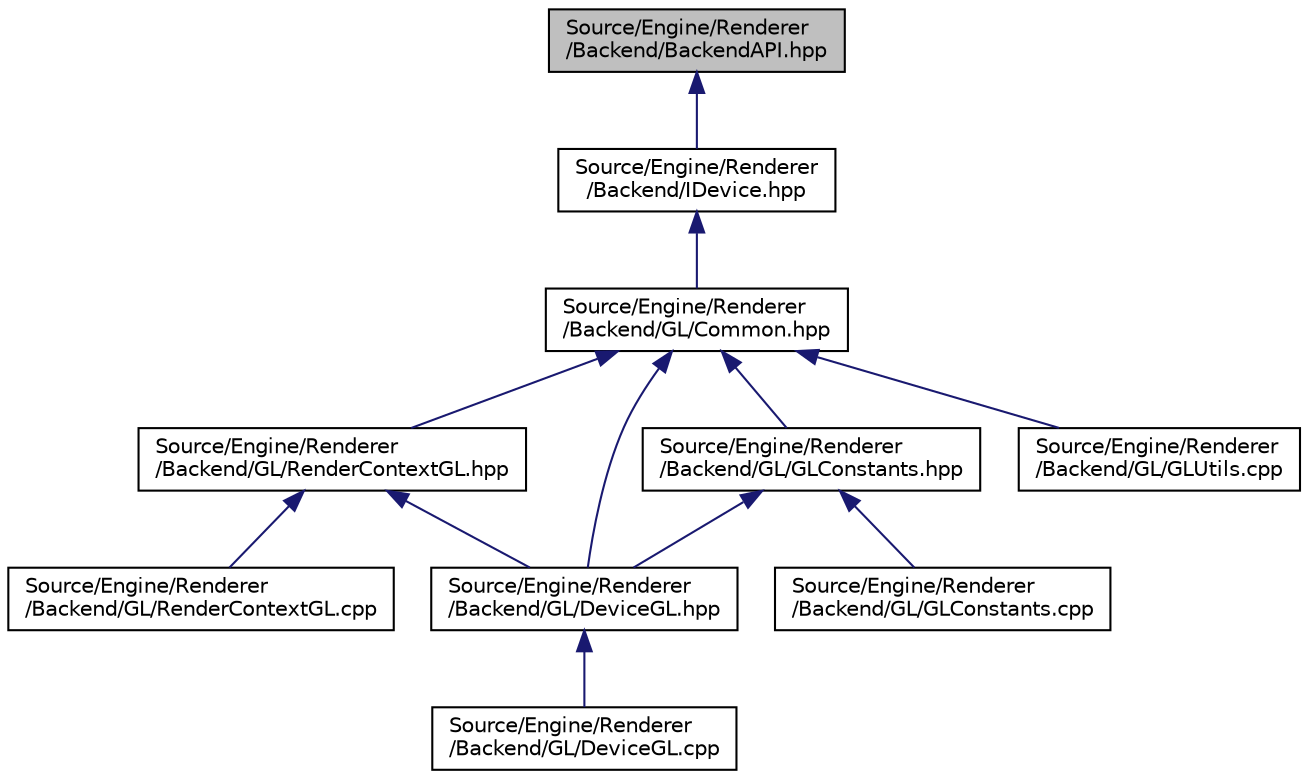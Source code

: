 digraph "Source/Engine/Renderer/Backend/BackendAPI.hpp"
{
  edge [fontname="Helvetica",fontsize="10",labelfontname="Helvetica",labelfontsize="10"];
  node [fontname="Helvetica",fontsize="10",shape=record];
  Node1 [label="Source/Engine/Renderer\l/Backend/BackendAPI.hpp",height=0.2,width=0.4,color="black", fillcolor="grey75", style="filled", fontcolor="black"];
  Node1 -> Node2 [dir="back",color="midnightblue",fontsize="10",style="solid",fontname="Helvetica"];
  Node2 [label="Source/Engine/Renderer\l/Backend/IDevice.hpp",height=0.2,width=0.4,color="black", fillcolor="white", style="filled",URL="$IDevice_8hpp.html"];
  Node2 -> Node3 [dir="back",color="midnightblue",fontsize="10",style="solid",fontname="Helvetica"];
  Node3 [label="Source/Engine/Renderer\l/Backend/GL/Common.hpp",height=0.2,width=0.4,color="black", fillcolor="white", style="filled",URL="$Renderer_2Backend_2GL_2Common_8hpp.html"];
  Node3 -> Node4 [dir="back",color="midnightblue",fontsize="10",style="solid",fontname="Helvetica"];
  Node4 [label="Source/Engine/Renderer\l/Backend/GL/DeviceGL.hpp",height=0.2,width=0.4,color="black", fillcolor="white", style="filled",URL="$DeviceGL_8hpp.html"];
  Node4 -> Node5 [dir="back",color="midnightblue",fontsize="10",style="solid",fontname="Helvetica"];
  Node5 [label="Source/Engine/Renderer\l/Backend/GL/DeviceGL.cpp",height=0.2,width=0.4,color="black", fillcolor="white", style="filled",URL="$DeviceGL_8cpp.html"];
  Node3 -> Node6 [dir="back",color="midnightblue",fontsize="10",style="solid",fontname="Helvetica"];
  Node6 [label="Source/Engine/Renderer\l/Backend/GL/RenderContextGL.hpp",height=0.2,width=0.4,color="black", fillcolor="white", style="filled",URL="$RenderContextGL_8hpp.html"];
  Node6 -> Node4 [dir="back",color="midnightblue",fontsize="10",style="solid",fontname="Helvetica"];
  Node6 -> Node7 [dir="back",color="midnightblue",fontsize="10",style="solid",fontname="Helvetica"];
  Node7 [label="Source/Engine/Renderer\l/Backend/GL/RenderContextGL.cpp",height=0.2,width=0.4,color="black", fillcolor="white", style="filled",URL="$RenderContextGL_8cpp.html"];
  Node3 -> Node8 [dir="back",color="midnightblue",fontsize="10",style="solid",fontname="Helvetica"];
  Node8 [label="Source/Engine/Renderer\l/Backend/GL/GLConstants.hpp",height=0.2,width=0.4,color="black", fillcolor="white", style="filled",URL="$GLConstants_8hpp.html"];
  Node8 -> Node4 [dir="back",color="midnightblue",fontsize="10",style="solid",fontname="Helvetica"];
  Node8 -> Node9 [dir="back",color="midnightblue",fontsize="10",style="solid",fontname="Helvetica"];
  Node9 [label="Source/Engine/Renderer\l/Backend/GL/GLConstants.cpp",height=0.2,width=0.4,color="black", fillcolor="white", style="filled",URL="$GLConstants_8cpp.html"];
  Node3 -> Node10 [dir="back",color="midnightblue",fontsize="10",style="solid",fontname="Helvetica"];
  Node10 [label="Source/Engine/Renderer\l/Backend/GL/GLUtils.cpp",height=0.2,width=0.4,color="black", fillcolor="white", style="filled",URL="$GLUtils_8cpp.html"];
}
